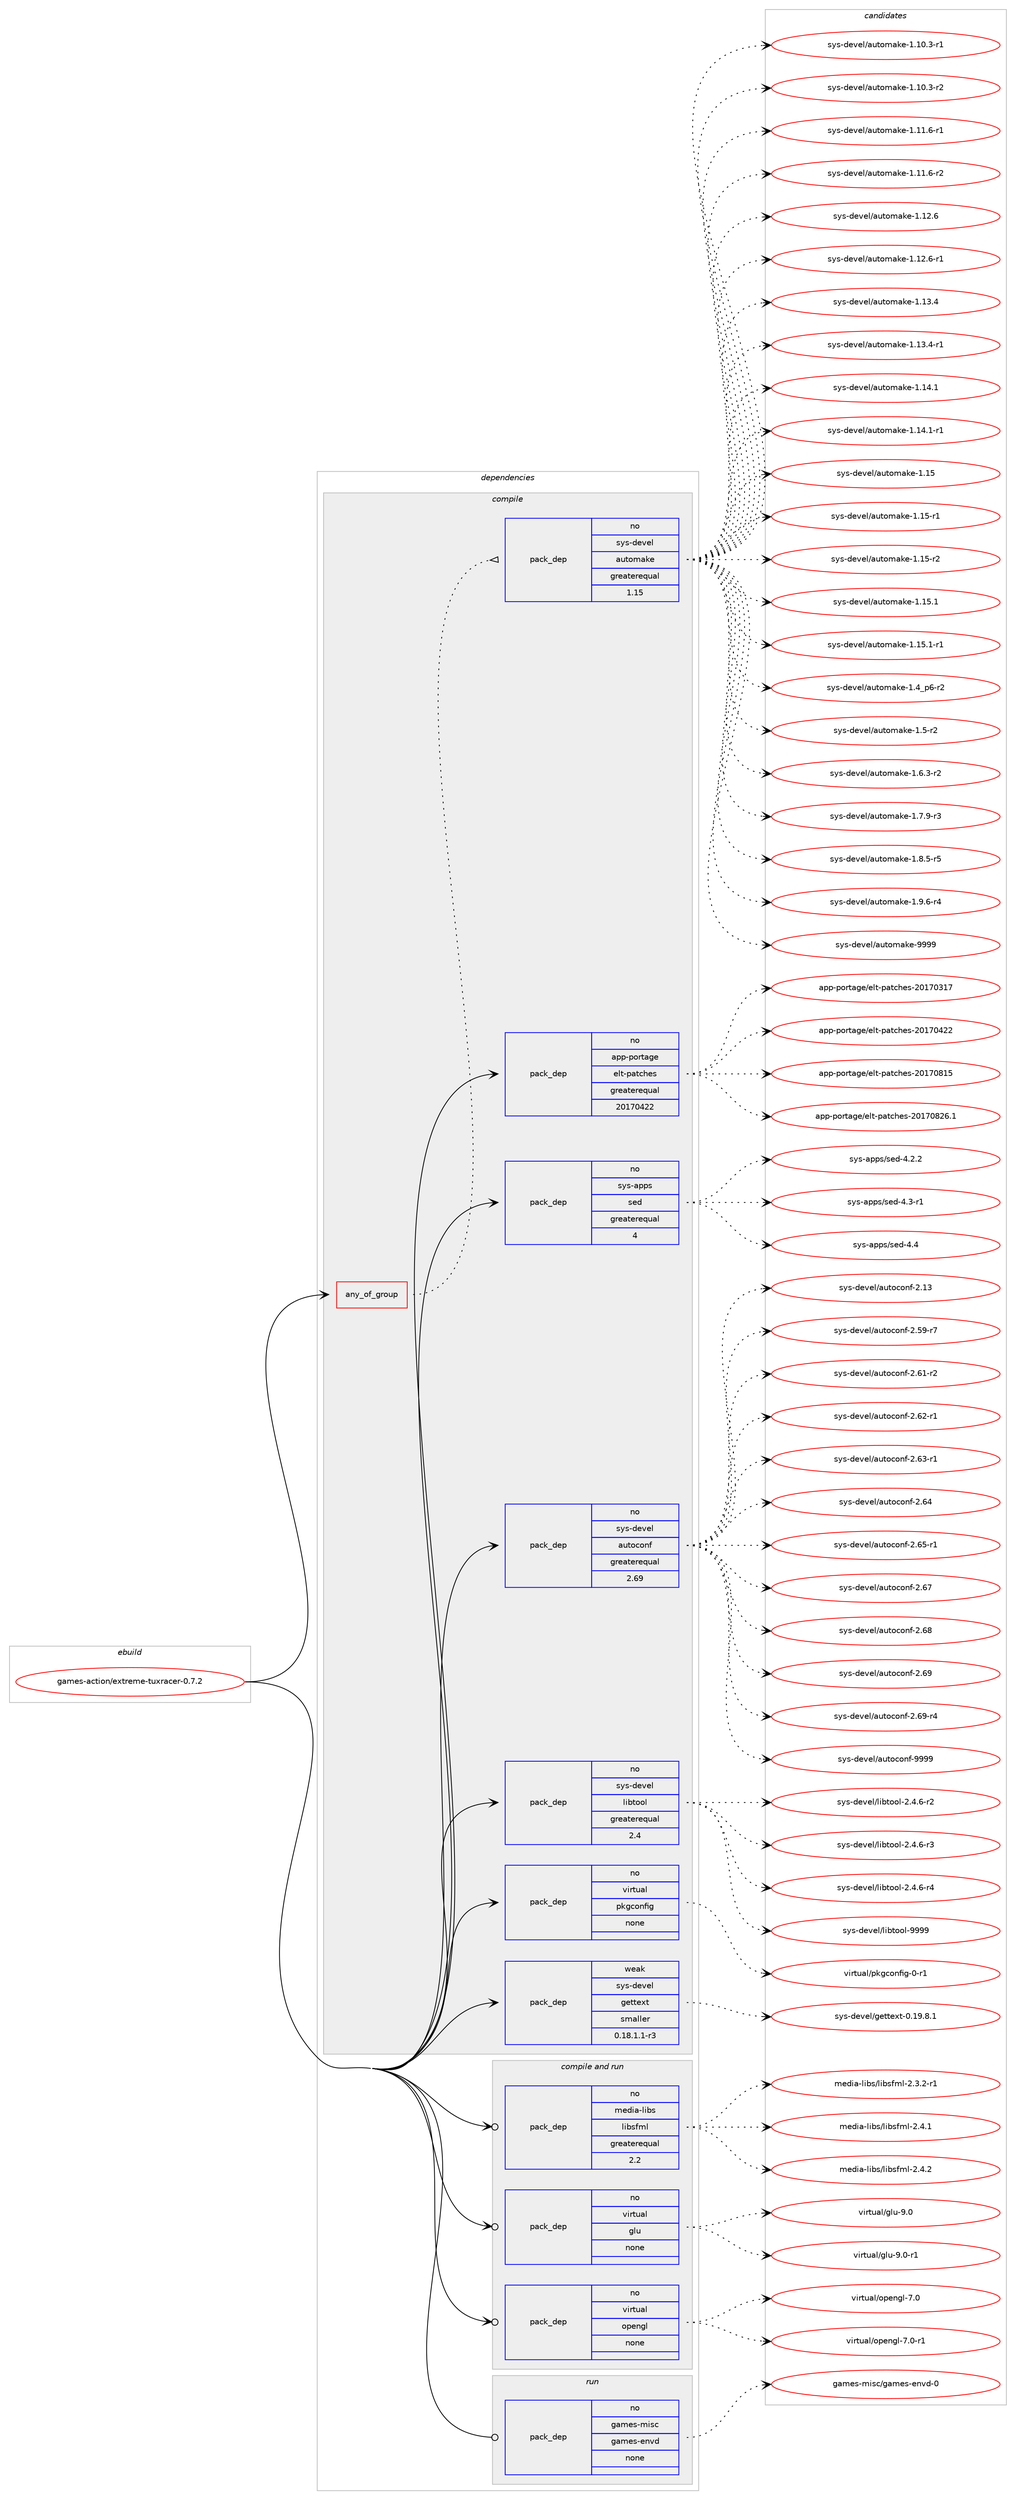 digraph prolog {

# *************
# Graph options
# *************

newrank=true;
concentrate=true;
compound=true;
graph [rankdir=LR,fontname=Helvetica,fontsize=10,ranksep=1.5];#, ranksep=2.5, nodesep=0.2];
edge  [arrowhead=vee];
node  [fontname=Helvetica,fontsize=10];

# **********
# The ebuild
# **********

subgraph cluster_leftcol {
color=gray;
rank=same;
label=<<i>ebuild</i>>;
id [label="games-action/extreme-tuxracer-0.7.2", color=red, width=4, href="../games-action/extreme-tuxracer-0.7.2.svg"];
}

# ****************
# The dependencies
# ****************

subgraph cluster_midcol {
color=gray;
label=<<i>dependencies</i>>;
subgraph cluster_compile {
fillcolor="#eeeeee";
style=filled;
label=<<i>compile</i>>;
subgraph any4302 {
dependency292734 [label=<<TABLE BORDER="0" CELLBORDER="1" CELLSPACING="0" CELLPADDING="4"><TR><TD CELLPADDING="10">any_of_group</TD></TR></TABLE>>, shape=none, color=red];subgraph pack208764 {
dependency292735 [label=<<TABLE BORDER="0" CELLBORDER="1" CELLSPACING="0" CELLPADDING="4" WIDTH="220"><TR><TD ROWSPAN="6" CELLPADDING="30">pack_dep</TD></TR><TR><TD WIDTH="110">no</TD></TR><TR><TD>sys-devel</TD></TR><TR><TD>automake</TD></TR><TR><TD>greaterequal</TD></TR><TR><TD>1.15</TD></TR></TABLE>>, shape=none, color=blue];
}
dependency292734:e -> dependency292735:w [weight=20,style="dotted",arrowhead="oinv"];
}
id:e -> dependency292734:w [weight=20,style="solid",arrowhead="vee"];
subgraph pack208765 {
dependency292736 [label=<<TABLE BORDER="0" CELLBORDER="1" CELLSPACING="0" CELLPADDING="4" WIDTH="220"><TR><TD ROWSPAN="6" CELLPADDING="30">pack_dep</TD></TR><TR><TD WIDTH="110">no</TD></TR><TR><TD>app-portage</TD></TR><TR><TD>elt-patches</TD></TR><TR><TD>greaterequal</TD></TR><TR><TD>20170422</TD></TR></TABLE>>, shape=none, color=blue];
}
id:e -> dependency292736:w [weight=20,style="solid",arrowhead="vee"];
subgraph pack208766 {
dependency292737 [label=<<TABLE BORDER="0" CELLBORDER="1" CELLSPACING="0" CELLPADDING="4" WIDTH="220"><TR><TD ROWSPAN="6" CELLPADDING="30">pack_dep</TD></TR><TR><TD WIDTH="110">no</TD></TR><TR><TD>sys-apps</TD></TR><TR><TD>sed</TD></TR><TR><TD>greaterequal</TD></TR><TR><TD>4</TD></TR></TABLE>>, shape=none, color=blue];
}
id:e -> dependency292737:w [weight=20,style="solid",arrowhead="vee"];
subgraph pack208767 {
dependency292738 [label=<<TABLE BORDER="0" CELLBORDER="1" CELLSPACING="0" CELLPADDING="4" WIDTH="220"><TR><TD ROWSPAN="6" CELLPADDING="30">pack_dep</TD></TR><TR><TD WIDTH="110">no</TD></TR><TR><TD>sys-devel</TD></TR><TR><TD>autoconf</TD></TR><TR><TD>greaterequal</TD></TR><TR><TD>2.69</TD></TR></TABLE>>, shape=none, color=blue];
}
id:e -> dependency292738:w [weight=20,style="solid",arrowhead="vee"];
subgraph pack208768 {
dependency292739 [label=<<TABLE BORDER="0" CELLBORDER="1" CELLSPACING="0" CELLPADDING="4" WIDTH="220"><TR><TD ROWSPAN="6" CELLPADDING="30">pack_dep</TD></TR><TR><TD WIDTH="110">no</TD></TR><TR><TD>sys-devel</TD></TR><TR><TD>libtool</TD></TR><TR><TD>greaterequal</TD></TR><TR><TD>2.4</TD></TR></TABLE>>, shape=none, color=blue];
}
id:e -> dependency292739:w [weight=20,style="solid",arrowhead="vee"];
subgraph pack208769 {
dependency292740 [label=<<TABLE BORDER="0" CELLBORDER="1" CELLSPACING="0" CELLPADDING="4" WIDTH="220"><TR><TD ROWSPAN="6" CELLPADDING="30">pack_dep</TD></TR><TR><TD WIDTH="110">no</TD></TR><TR><TD>virtual</TD></TR><TR><TD>pkgconfig</TD></TR><TR><TD>none</TD></TR><TR><TD></TD></TR></TABLE>>, shape=none, color=blue];
}
id:e -> dependency292740:w [weight=20,style="solid",arrowhead="vee"];
subgraph pack208770 {
dependency292741 [label=<<TABLE BORDER="0" CELLBORDER="1" CELLSPACING="0" CELLPADDING="4" WIDTH="220"><TR><TD ROWSPAN="6" CELLPADDING="30">pack_dep</TD></TR><TR><TD WIDTH="110">weak</TD></TR><TR><TD>sys-devel</TD></TR><TR><TD>gettext</TD></TR><TR><TD>smaller</TD></TR><TR><TD>0.18.1.1-r3</TD></TR></TABLE>>, shape=none, color=blue];
}
id:e -> dependency292741:w [weight=20,style="solid",arrowhead="vee"];
}
subgraph cluster_compileandrun {
fillcolor="#eeeeee";
style=filled;
label=<<i>compile and run</i>>;
subgraph pack208771 {
dependency292742 [label=<<TABLE BORDER="0" CELLBORDER="1" CELLSPACING="0" CELLPADDING="4" WIDTH="220"><TR><TD ROWSPAN="6" CELLPADDING="30">pack_dep</TD></TR><TR><TD WIDTH="110">no</TD></TR><TR><TD>media-libs</TD></TR><TR><TD>libsfml</TD></TR><TR><TD>greaterequal</TD></TR><TR><TD>2.2</TD></TR></TABLE>>, shape=none, color=blue];
}
id:e -> dependency292742:w [weight=20,style="solid",arrowhead="odotvee"];
subgraph pack208772 {
dependency292743 [label=<<TABLE BORDER="0" CELLBORDER="1" CELLSPACING="0" CELLPADDING="4" WIDTH="220"><TR><TD ROWSPAN="6" CELLPADDING="30">pack_dep</TD></TR><TR><TD WIDTH="110">no</TD></TR><TR><TD>virtual</TD></TR><TR><TD>glu</TD></TR><TR><TD>none</TD></TR><TR><TD></TD></TR></TABLE>>, shape=none, color=blue];
}
id:e -> dependency292743:w [weight=20,style="solid",arrowhead="odotvee"];
subgraph pack208773 {
dependency292744 [label=<<TABLE BORDER="0" CELLBORDER="1" CELLSPACING="0" CELLPADDING="4" WIDTH="220"><TR><TD ROWSPAN="6" CELLPADDING="30">pack_dep</TD></TR><TR><TD WIDTH="110">no</TD></TR><TR><TD>virtual</TD></TR><TR><TD>opengl</TD></TR><TR><TD>none</TD></TR><TR><TD></TD></TR></TABLE>>, shape=none, color=blue];
}
id:e -> dependency292744:w [weight=20,style="solid",arrowhead="odotvee"];
}
subgraph cluster_run {
fillcolor="#eeeeee";
style=filled;
label=<<i>run</i>>;
subgraph pack208774 {
dependency292745 [label=<<TABLE BORDER="0" CELLBORDER="1" CELLSPACING="0" CELLPADDING="4" WIDTH="220"><TR><TD ROWSPAN="6" CELLPADDING="30">pack_dep</TD></TR><TR><TD WIDTH="110">no</TD></TR><TR><TD>games-misc</TD></TR><TR><TD>games-envd</TD></TR><TR><TD>none</TD></TR><TR><TD></TD></TR></TABLE>>, shape=none, color=blue];
}
id:e -> dependency292745:w [weight=20,style="solid",arrowhead="odot"];
}
}

# **************
# The candidates
# **************

subgraph cluster_choices {
rank=same;
color=gray;
label=<<i>candidates</i>>;

subgraph choice208764 {
color=black;
nodesep=1;
choice11512111545100101118101108479711711611110997107101454946494846514511449 [label="sys-devel/automake-1.10.3-r1", color=red, width=4,href="../sys-devel/automake-1.10.3-r1.svg"];
choice11512111545100101118101108479711711611110997107101454946494846514511450 [label="sys-devel/automake-1.10.3-r2", color=red, width=4,href="../sys-devel/automake-1.10.3-r2.svg"];
choice11512111545100101118101108479711711611110997107101454946494946544511449 [label="sys-devel/automake-1.11.6-r1", color=red, width=4,href="../sys-devel/automake-1.11.6-r1.svg"];
choice11512111545100101118101108479711711611110997107101454946494946544511450 [label="sys-devel/automake-1.11.6-r2", color=red, width=4,href="../sys-devel/automake-1.11.6-r2.svg"];
choice1151211154510010111810110847971171161111099710710145494649504654 [label="sys-devel/automake-1.12.6", color=red, width=4,href="../sys-devel/automake-1.12.6.svg"];
choice11512111545100101118101108479711711611110997107101454946495046544511449 [label="sys-devel/automake-1.12.6-r1", color=red, width=4,href="../sys-devel/automake-1.12.6-r1.svg"];
choice1151211154510010111810110847971171161111099710710145494649514652 [label="sys-devel/automake-1.13.4", color=red, width=4,href="../sys-devel/automake-1.13.4.svg"];
choice11512111545100101118101108479711711611110997107101454946495146524511449 [label="sys-devel/automake-1.13.4-r1", color=red, width=4,href="../sys-devel/automake-1.13.4-r1.svg"];
choice1151211154510010111810110847971171161111099710710145494649524649 [label="sys-devel/automake-1.14.1", color=red, width=4,href="../sys-devel/automake-1.14.1.svg"];
choice11512111545100101118101108479711711611110997107101454946495246494511449 [label="sys-devel/automake-1.14.1-r1", color=red, width=4,href="../sys-devel/automake-1.14.1-r1.svg"];
choice115121115451001011181011084797117116111109971071014549464953 [label="sys-devel/automake-1.15", color=red, width=4,href="../sys-devel/automake-1.15.svg"];
choice1151211154510010111810110847971171161111099710710145494649534511449 [label="sys-devel/automake-1.15-r1", color=red, width=4,href="../sys-devel/automake-1.15-r1.svg"];
choice1151211154510010111810110847971171161111099710710145494649534511450 [label="sys-devel/automake-1.15-r2", color=red, width=4,href="../sys-devel/automake-1.15-r2.svg"];
choice1151211154510010111810110847971171161111099710710145494649534649 [label="sys-devel/automake-1.15.1", color=red, width=4,href="../sys-devel/automake-1.15.1.svg"];
choice11512111545100101118101108479711711611110997107101454946495346494511449 [label="sys-devel/automake-1.15.1-r1", color=red, width=4,href="../sys-devel/automake-1.15.1-r1.svg"];
choice115121115451001011181011084797117116111109971071014549465295112544511450 [label="sys-devel/automake-1.4_p6-r2", color=red, width=4,href="../sys-devel/automake-1.4_p6-r2.svg"];
choice11512111545100101118101108479711711611110997107101454946534511450 [label="sys-devel/automake-1.5-r2", color=red, width=4,href="../sys-devel/automake-1.5-r2.svg"];
choice115121115451001011181011084797117116111109971071014549465446514511450 [label="sys-devel/automake-1.6.3-r2", color=red, width=4,href="../sys-devel/automake-1.6.3-r2.svg"];
choice115121115451001011181011084797117116111109971071014549465546574511451 [label="sys-devel/automake-1.7.9-r3", color=red, width=4,href="../sys-devel/automake-1.7.9-r3.svg"];
choice115121115451001011181011084797117116111109971071014549465646534511453 [label="sys-devel/automake-1.8.5-r5", color=red, width=4,href="../sys-devel/automake-1.8.5-r5.svg"];
choice115121115451001011181011084797117116111109971071014549465746544511452 [label="sys-devel/automake-1.9.6-r4", color=red, width=4,href="../sys-devel/automake-1.9.6-r4.svg"];
choice115121115451001011181011084797117116111109971071014557575757 [label="sys-devel/automake-9999", color=red, width=4,href="../sys-devel/automake-9999.svg"];
dependency292735:e -> choice11512111545100101118101108479711711611110997107101454946494846514511449:w [style=dotted,weight="100"];
dependency292735:e -> choice11512111545100101118101108479711711611110997107101454946494846514511450:w [style=dotted,weight="100"];
dependency292735:e -> choice11512111545100101118101108479711711611110997107101454946494946544511449:w [style=dotted,weight="100"];
dependency292735:e -> choice11512111545100101118101108479711711611110997107101454946494946544511450:w [style=dotted,weight="100"];
dependency292735:e -> choice1151211154510010111810110847971171161111099710710145494649504654:w [style=dotted,weight="100"];
dependency292735:e -> choice11512111545100101118101108479711711611110997107101454946495046544511449:w [style=dotted,weight="100"];
dependency292735:e -> choice1151211154510010111810110847971171161111099710710145494649514652:w [style=dotted,weight="100"];
dependency292735:e -> choice11512111545100101118101108479711711611110997107101454946495146524511449:w [style=dotted,weight="100"];
dependency292735:e -> choice1151211154510010111810110847971171161111099710710145494649524649:w [style=dotted,weight="100"];
dependency292735:e -> choice11512111545100101118101108479711711611110997107101454946495246494511449:w [style=dotted,weight="100"];
dependency292735:e -> choice115121115451001011181011084797117116111109971071014549464953:w [style=dotted,weight="100"];
dependency292735:e -> choice1151211154510010111810110847971171161111099710710145494649534511449:w [style=dotted,weight="100"];
dependency292735:e -> choice1151211154510010111810110847971171161111099710710145494649534511450:w [style=dotted,weight="100"];
dependency292735:e -> choice1151211154510010111810110847971171161111099710710145494649534649:w [style=dotted,weight="100"];
dependency292735:e -> choice11512111545100101118101108479711711611110997107101454946495346494511449:w [style=dotted,weight="100"];
dependency292735:e -> choice115121115451001011181011084797117116111109971071014549465295112544511450:w [style=dotted,weight="100"];
dependency292735:e -> choice11512111545100101118101108479711711611110997107101454946534511450:w [style=dotted,weight="100"];
dependency292735:e -> choice115121115451001011181011084797117116111109971071014549465446514511450:w [style=dotted,weight="100"];
dependency292735:e -> choice115121115451001011181011084797117116111109971071014549465546574511451:w [style=dotted,weight="100"];
dependency292735:e -> choice115121115451001011181011084797117116111109971071014549465646534511453:w [style=dotted,weight="100"];
dependency292735:e -> choice115121115451001011181011084797117116111109971071014549465746544511452:w [style=dotted,weight="100"];
dependency292735:e -> choice115121115451001011181011084797117116111109971071014557575757:w [style=dotted,weight="100"];
}
subgraph choice208765 {
color=black;
nodesep=1;
choice97112112451121111141169710310147101108116451129711699104101115455048495548514955 [label="app-portage/elt-patches-20170317", color=red, width=4,href="../app-portage/elt-patches-20170317.svg"];
choice97112112451121111141169710310147101108116451129711699104101115455048495548525050 [label="app-portage/elt-patches-20170422", color=red, width=4,href="../app-portage/elt-patches-20170422.svg"];
choice97112112451121111141169710310147101108116451129711699104101115455048495548564953 [label="app-portage/elt-patches-20170815", color=red, width=4,href="../app-portage/elt-patches-20170815.svg"];
choice971121124511211111411697103101471011081164511297116991041011154550484955485650544649 [label="app-portage/elt-patches-20170826.1", color=red, width=4,href="../app-portage/elt-patches-20170826.1.svg"];
dependency292736:e -> choice97112112451121111141169710310147101108116451129711699104101115455048495548514955:w [style=dotted,weight="100"];
dependency292736:e -> choice97112112451121111141169710310147101108116451129711699104101115455048495548525050:w [style=dotted,weight="100"];
dependency292736:e -> choice97112112451121111141169710310147101108116451129711699104101115455048495548564953:w [style=dotted,weight="100"];
dependency292736:e -> choice971121124511211111411697103101471011081164511297116991041011154550484955485650544649:w [style=dotted,weight="100"];
}
subgraph choice208766 {
color=black;
nodesep=1;
choice115121115459711211211547115101100455246504650 [label="sys-apps/sed-4.2.2", color=red, width=4,href="../sys-apps/sed-4.2.2.svg"];
choice115121115459711211211547115101100455246514511449 [label="sys-apps/sed-4.3-r1", color=red, width=4,href="../sys-apps/sed-4.3-r1.svg"];
choice11512111545971121121154711510110045524652 [label="sys-apps/sed-4.4", color=red, width=4,href="../sys-apps/sed-4.4.svg"];
dependency292737:e -> choice115121115459711211211547115101100455246504650:w [style=dotted,weight="100"];
dependency292737:e -> choice115121115459711211211547115101100455246514511449:w [style=dotted,weight="100"];
dependency292737:e -> choice11512111545971121121154711510110045524652:w [style=dotted,weight="100"];
}
subgraph choice208767 {
color=black;
nodesep=1;
choice115121115451001011181011084797117116111991111101024550464951 [label="sys-devel/autoconf-2.13", color=red, width=4,href="../sys-devel/autoconf-2.13.svg"];
choice1151211154510010111810110847971171161119911111010245504653574511455 [label="sys-devel/autoconf-2.59-r7", color=red, width=4,href="../sys-devel/autoconf-2.59-r7.svg"];
choice1151211154510010111810110847971171161119911111010245504654494511450 [label="sys-devel/autoconf-2.61-r2", color=red, width=4,href="../sys-devel/autoconf-2.61-r2.svg"];
choice1151211154510010111810110847971171161119911111010245504654504511449 [label="sys-devel/autoconf-2.62-r1", color=red, width=4,href="../sys-devel/autoconf-2.62-r1.svg"];
choice1151211154510010111810110847971171161119911111010245504654514511449 [label="sys-devel/autoconf-2.63-r1", color=red, width=4,href="../sys-devel/autoconf-2.63-r1.svg"];
choice115121115451001011181011084797117116111991111101024550465452 [label="sys-devel/autoconf-2.64", color=red, width=4,href="../sys-devel/autoconf-2.64.svg"];
choice1151211154510010111810110847971171161119911111010245504654534511449 [label="sys-devel/autoconf-2.65-r1", color=red, width=4,href="../sys-devel/autoconf-2.65-r1.svg"];
choice115121115451001011181011084797117116111991111101024550465455 [label="sys-devel/autoconf-2.67", color=red, width=4,href="../sys-devel/autoconf-2.67.svg"];
choice115121115451001011181011084797117116111991111101024550465456 [label="sys-devel/autoconf-2.68", color=red, width=4,href="../sys-devel/autoconf-2.68.svg"];
choice115121115451001011181011084797117116111991111101024550465457 [label="sys-devel/autoconf-2.69", color=red, width=4,href="../sys-devel/autoconf-2.69.svg"];
choice1151211154510010111810110847971171161119911111010245504654574511452 [label="sys-devel/autoconf-2.69-r4", color=red, width=4,href="../sys-devel/autoconf-2.69-r4.svg"];
choice115121115451001011181011084797117116111991111101024557575757 [label="sys-devel/autoconf-9999", color=red, width=4,href="../sys-devel/autoconf-9999.svg"];
dependency292738:e -> choice115121115451001011181011084797117116111991111101024550464951:w [style=dotted,weight="100"];
dependency292738:e -> choice1151211154510010111810110847971171161119911111010245504653574511455:w [style=dotted,weight="100"];
dependency292738:e -> choice1151211154510010111810110847971171161119911111010245504654494511450:w [style=dotted,weight="100"];
dependency292738:e -> choice1151211154510010111810110847971171161119911111010245504654504511449:w [style=dotted,weight="100"];
dependency292738:e -> choice1151211154510010111810110847971171161119911111010245504654514511449:w [style=dotted,weight="100"];
dependency292738:e -> choice115121115451001011181011084797117116111991111101024550465452:w [style=dotted,weight="100"];
dependency292738:e -> choice1151211154510010111810110847971171161119911111010245504654534511449:w [style=dotted,weight="100"];
dependency292738:e -> choice115121115451001011181011084797117116111991111101024550465455:w [style=dotted,weight="100"];
dependency292738:e -> choice115121115451001011181011084797117116111991111101024550465456:w [style=dotted,weight="100"];
dependency292738:e -> choice115121115451001011181011084797117116111991111101024550465457:w [style=dotted,weight="100"];
dependency292738:e -> choice1151211154510010111810110847971171161119911111010245504654574511452:w [style=dotted,weight="100"];
dependency292738:e -> choice115121115451001011181011084797117116111991111101024557575757:w [style=dotted,weight="100"];
}
subgraph choice208768 {
color=black;
nodesep=1;
choice1151211154510010111810110847108105981161111111084550465246544511450 [label="sys-devel/libtool-2.4.6-r2", color=red, width=4,href="../sys-devel/libtool-2.4.6-r2.svg"];
choice1151211154510010111810110847108105981161111111084550465246544511451 [label="sys-devel/libtool-2.4.6-r3", color=red, width=4,href="../sys-devel/libtool-2.4.6-r3.svg"];
choice1151211154510010111810110847108105981161111111084550465246544511452 [label="sys-devel/libtool-2.4.6-r4", color=red, width=4,href="../sys-devel/libtool-2.4.6-r4.svg"];
choice1151211154510010111810110847108105981161111111084557575757 [label="sys-devel/libtool-9999", color=red, width=4,href="../sys-devel/libtool-9999.svg"];
dependency292739:e -> choice1151211154510010111810110847108105981161111111084550465246544511450:w [style=dotted,weight="100"];
dependency292739:e -> choice1151211154510010111810110847108105981161111111084550465246544511451:w [style=dotted,weight="100"];
dependency292739:e -> choice1151211154510010111810110847108105981161111111084550465246544511452:w [style=dotted,weight="100"];
dependency292739:e -> choice1151211154510010111810110847108105981161111111084557575757:w [style=dotted,weight="100"];
}
subgraph choice208769 {
color=black;
nodesep=1;
choice11810511411611797108471121071039911111010210510345484511449 [label="virtual/pkgconfig-0-r1", color=red, width=4,href="../virtual/pkgconfig-0-r1.svg"];
dependency292740:e -> choice11810511411611797108471121071039911111010210510345484511449:w [style=dotted,weight="100"];
}
subgraph choice208770 {
color=black;
nodesep=1;
choice1151211154510010111810110847103101116116101120116454846495746564649 [label="sys-devel/gettext-0.19.8.1", color=red, width=4,href="../sys-devel/gettext-0.19.8.1.svg"];
dependency292741:e -> choice1151211154510010111810110847103101116116101120116454846495746564649:w [style=dotted,weight="100"];
}
subgraph choice208771 {
color=black;
nodesep=1;
choice10910110010597451081059811547108105981151021091084550465146504511449 [label="media-libs/libsfml-2.3.2-r1", color=red, width=4,href="../media-libs/libsfml-2.3.2-r1.svg"];
choice1091011001059745108105981154710810598115102109108455046524649 [label="media-libs/libsfml-2.4.1", color=red, width=4,href="../media-libs/libsfml-2.4.1.svg"];
choice1091011001059745108105981154710810598115102109108455046524650 [label="media-libs/libsfml-2.4.2", color=red, width=4,href="../media-libs/libsfml-2.4.2.svg"];
dependency292742:e -> choice10910110010597451081059811547108105981151021091084550465146504511449:w [style=dotted,weight="100"];
dependency292742:e -> choice1091011001059745108105981154710810598115102109108455046524649:w [style=dotted,weight="100"];
dependency292742:e -> choice1091011001059745108105981154710810598115102109108455046524650:w [style=dotted,weight="100"];
}
subgraph choice208772 {
color=black;
nodesep=1;
choice118105114116117971084710310811745574648 [label="virtual/glu-9.0", color=red, width=4,href="../virtual/glu-9.0.svg"];
choice1181051141161179710847103108117455746484511449 [label="virtual/glu-9.0-r1", color=red, width=4,href="../virtual/glu-9.0-r1.svg"];
dependency292743:e -> choice118105114116117971084710310811745574648:w [style=dotted,weight="100"];
dependency292743:e -> choice1181051141161179710847103108117455746484511449:w [style=dotted,weight="100"];
}
subgraph choice208773 {
color=black;
nodesep=1;
choice118105114116117971084711111210111010310845554648 [label="virtual/opengl-7.0", color=red, width=4,href="../virtual/opengl-7.0.svg"];
choice1181051141161179710847111112101110103108455546484511449 [label="virtual/opengl-7.0-r1", color=red, width=4,href="../virtual/opengl-7.0-r1.svg"];
dependency292744:e -> choice118105114116117971084711111210111010310845554648:w [style=dotted,weight="100"];
dependency292744:e -> choice1181051141161179710847111112101110103108455546484511449:w [style=dotted,weight="100"];
}
subgraph choice208774 {
color=black;
nodesep=1;
choice1039710910111545109105115994710397109101115451011101181004548 [label="games-misc/games-envd-0", color=red, width=4,href="../games-misc/games-envd-0.svg"];
dependency292745:e -> choice1039710910111545109105115994710397109101115451011101181004548:w [style=dotted,weight="100"];
}
}

}
